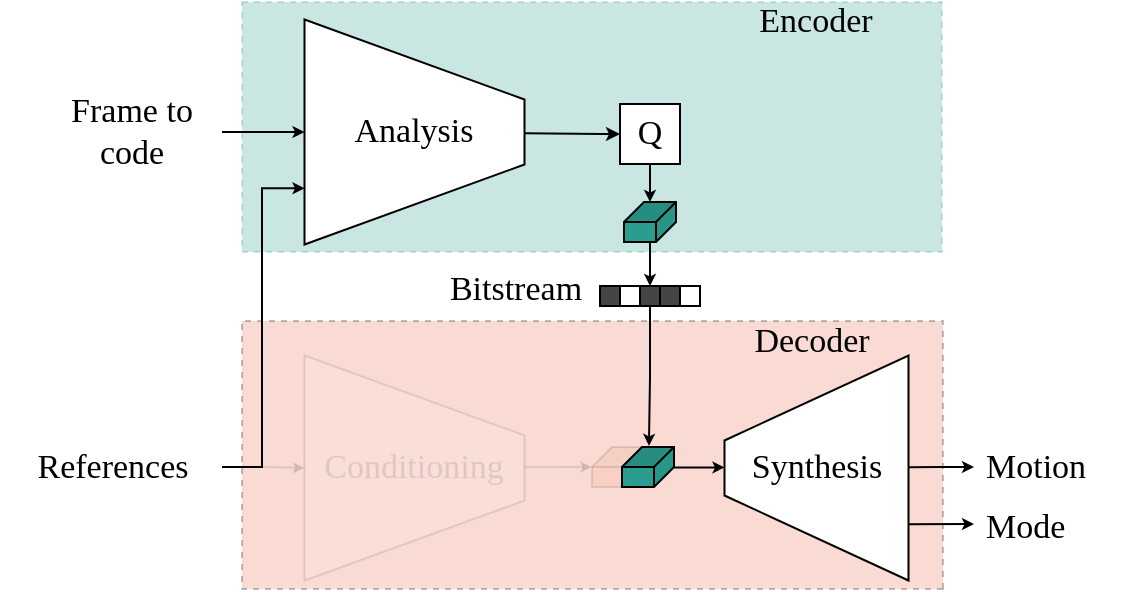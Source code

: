 <mxfile version="15.6.8" type="device"><diagram id="x5nyCVbzvxj87RiHNM_N" name="Page-1"><mxGraphModel dx="1426" dy="1835" grid="1" gridSize="10" guides="1" tooltips="1" connect="1" arrows="1" fold="1" page="1" pageScale="1" pageWidth="827" pageHeight="1169" math="1" shadow="0"><root><mxCell id="0"/><mxCell id="1" parent="0"/><mxCell id="dVJc-ff-XaMUtBizI61V-1" value="" style="rounded=0;whiteSpace=wrap;html=1;fontFamily=Raleway;fontSize=17;strokeWidth=1;dashed=1;opacity=25;perimeterSpacing=0;rotation=-180;strokeColor=default;fillColor=#E76F51;fontStyle=0;fontColor=default;labelBackgroundColor=default;" parent="1" vertex="1"><mxGeometry x="200" y="89.5" width="350.5" height="134" as="geometry"/></mxCell><mxCell id="FuKukY_1CJBOPl5QWAVC-3" value="" style="shape=cube;whiteSpace=wrap;html=1;boundedLbl=1;backgroundOutline=1;darkOpacity=0.05;darkOpacity2=0.1;size=10;direction=south;perimeterSpacing=0;shadow=0;sketch=0;strokeWidth=1;fillColor=#E76F51;fontStyle=0;opacity=10;textOpacity=10;" parent="1" vertex="1"><mxGeometry x="375" y="152.5" width="26" height="20" as="geometry"/></mxCell><mxCell id="FuKukY_1CJBOPl5QWAVC-4" style="edgeStyle=orthogonalEdgeStyle;rounded=0;orthogonalLoop=1;jettySize=auto;html=1;fontSize=21;endSize=3;strokeWidth=1;fontStyle=0;entryX=0;entryY=0;entryDx=10;entryDy=26.0;entryPerimeter=0;opacity=10;textOpacity=10;" parent="1" source="FuKukY_1CJBOPl5QWAVC-5" target="FuKukY_1CJBOPl5QWAVC-3" edge="1"><mxGeometry relative="1" as="geometry"><Array as="points"><mxPoint x="361" y="163"/></Array><mxPoint x="350" y="163" as="targetPoint"/></mxGeometry></mxCell><mxCell id="FuKukY_1CJBOPl5QWAVC-5" value="&lt;span style=&quot;font-size: 17px&quot;&gt;&lt;font style=&quot;font-size: 17px&quot; face=&quot;Raleway&quot;&gt;Conditioning&lt;/font&gt;&lt;/span&gt;" style="shape=trapezoid;perimeter=trapezoidPerimeter;whiteSpace=wrap;html=1;fixedSize=1;rotation=90;horizontal=0;fontSize=17;size=40;strokeWidth=1;fontStyle=0;opacity=10;textOpacity=10;" parent="1" vertex="1"><mxGeometry x="230" y="108" width="112.5" height="110" as="geometry"/></mxCell><mxCell id="dVJc-ff-XaMUtBizI61V-3" value="" style="rounded=0;whiteSpace=wrap;html=1;fontFamily=Raleway;fontSize=17;strokeColor=#2A9D8F;strokeWidth=1;dashed=1;fillColor=#2A9D8F;opacity=25;perimeterSpacing=0;fontStyle=0;fontColor=default;" parent="1" vertex="1"><mxGeometry x="200" y="-70" width="350" height="125" as="geometry"/></mxCell><mxCell id="dVJc-ff-XaMUtBizI61V-5" style="edgeStyle=orthogonalEdgeStyle;rounded=0;orthogonalLoop=1;jettySize=auto;html=1;entryX=0;entryY=0.5;entryDx=0;entryDy=0;fontSize=17;strokeWidth=1;endSize=4;fontStyle=0" parent="1" source="dVJc-ff-XaMUtBizI61V-6" target="dVJc-ff-XaMUtBizI61V-10" edge="1"><mxGeometry relative="1" as="geometry"><Array as="points"><mxPoint x="380" y="-4"/></Array></mxGeometry></mxCell><mxCell id="wRGdmiUi9rNJZTB1oLYi-3" style="edgeStyle=orthogonalEdgeStyle;rounded=0;orthogonalLoop=1;jettySize=auto;html=1;fontFamily=Raleway;exitX=1;exitY=0.5;exitDx=0;exitDy=0;endSize=3;strokeColor=default;labelBackgroundColor=default;fontColor=default;" parent="1" source="dVJc-ff-XaMUtBizI61V-114" target="dVJc-ff-XaMUtBizI61V-6" edge="1"><mxGeometry relative="1" as="geometry"/></mxCell><mxCell id="dVJc-ff-XaMUtBizI61V-6" value="&lt;span style=&quot;font-size: 17px;&quot;&gt;&lt;font style=&quot;font-size: 17px;&quot; face=&quot;Raleway&quot;&gt;Analysis&lt;/font&gt;&lt;/span&gt;" style="shape=trapezoid;perimeter=trapezoidPerimeter;whiteSpace=wrap;html=1;fixedSize=1;rotation=90;horizontal=0;fontSize=17;size=40;strokeWidth=1;fontStyle=0" parent="1" vertex="1"><mxGeometry x="230" y="-60" width="112.5" height="110" as="geometry"/></mxCell><mxCell id="dVJc-ff-XaMUtBizI61V-30" style="edgeStyle=orthogonalEdgeStyle;rounded=0;orthogonalLoop=1;jettySize=auto;html=1;entryX=0;entryY=0.5;entryDx=0;entryDy=0;strokeWidth=1;endSize=3;fontStyle=0;strokeColor=default;labelBackgroundColor=default;fontColor=default;" parent="1" source="dVJc-ff-XaMUtBizI61V-8" edge="1"><mxGeometry relative="1" as="geometry"><Array as="points"><mxPoint x="550" y="163"/></Array><mxPoint x="566" y="162.5" as="targetPoint"/></mxGeometry></mxCell><mxCell id="-Os-trmazJdgMfm5-Dlh-6" style="edgeStyle=orthogonalEdgeStyle;rounded=0;orthogonalLoop=1;jettySize=auto;html=1;exitX=0.25;exitY=1;exitDx=0;exitDy=0;labelBackgroundColor=default;fontSize=17;fontColor=default;endSize=3;strokeColor=default;" parent="1" source="dVJc-ff-XaMUtBizI61V-8" edge="1"><mxGeometry relative="1" as="geometry"><mxPoint x="566" y="191" as="targetPoint"/><Array as="points"><mxPoint x="533" y="191"/><mxPoint x="533" y="191"/></Array></mxGeometry></mxCell><mxCell id="dVJc-ff-XaMUtBizI61V-8" value="&lt;span style=&quot;font-size: 17px&quot;&gt;&lt;font style=&quot;font-size: 17px&quot; face=&quot;Raleway&quot;&gt;Synthesis&lt;/font&gt;&lt;/span&gt;" style="shape=trapezoid;perimeter=trapezoidPerimeter;html=1;fixedSize=1;rotation=90;horizontal=0;fontSize=17;size=42.5;strokeWidth=1;direction=west;labelBackgroundColor=#ffffff;fontStyle=0" parent="1" vertex="1"><mxGeometry x="431" y="117" width="112.5" height="92" as="geometry"/></mxCell><mxCell id="dVJc-ff-XaMUtBizI61V-88" style="edgeStyle=orthogonalEdgeStyle;rounded=0;orthogonalLoop=1;jettySize=auto;html=1;fontSize=21;endSize=3;strokeWidth=1;fontStyle=0" parent="1" source="dVJc-ff-XaMUtBizI61V-10" target="dVJc-ff-XaMUtBizI61V-78" edge="1"><mxGeometry relative="1" as="geometry"><mxPoint x="381" y="-5" as="targetPoint"/><Array as="points"><mxPoint x="391" y="-5"/><mxPoint x="391" y="-5"/></Array></mxGeometry></mxCell><mxCell id="dVJc-ff-XaMUtBizI61V-10" value="Q" style="rounded=0;whiteSpace=wrap;html=1;fontSize=17;fontFamily=Raleway;spacing=0;fontStyle=0;strokeWidth=1;" parent="1" vertex="1"><mxGeometry x="389" y="-19" width="30" height="30" as="geometry"/></mxCell><mxCell id="dVJc-ff-XaMUtBizI61V-11" value="" style="group;fontStyle=0;strokeWidth=1;" parent="1" vertex="1" connectable="0"><mxGeometry x="379" y="72" width="50" height="10" as="geometry"/></mxCell><mxCell id="dVJc-ff-XaMUtBizI61V-12" value="" style="rounded=0;whiteSpace=wrap;html=1;fontSize=17;fillColor=#454545;strokeWidth=1;fontStyle=0" parent="dVJc-ff-XaMUtBizI61V-11" vertex="1"><mxGeometry width="10" height="10" as="geometry"/></mxCell><mxCell id="dVJc-ff-XaMUtBizI61V-13" value="" style="rounded=0;whiteSpace=wrap;html=1;fontSize=17;strokeWidth=1;fontStyle=0" parent="dVJc-ff-XaMUtBizI61V-11" vertex="1"><mxGeometry x="10" width="10" height="10" as="geometry"/></mxCell><mxCell id="dVJc-ff-XaMUtBizI61V-14" value="" style="rounded=0;whiteSpace=wrap;html=1;fontSize=17;fillColor=#454545;strokeWidth=1;fontStyle=0" parent="dVJc-ff-XaMUtBizI61V-11" vertex="1"><mxGeometry x="20" width="10" height="10" as="geometry"/></mxCell><mxCell id="dVJc-ff-XaMUtBizI61V-15" value="" style="rounded=0;whiteSpace=wrap;html=1;fontSize=17;fillColor=#454545;strokeWidth=1;fontStyle=0" parent="dVJc-ff-XaMUtBizI61V-11" vertex="1"><mxGeometry x="30" width="10" height="10" as="geometry"/></mxCell><mxCell id="dVJc-ff-XaMUtBizI61V-16" value="" style="rounded=0;whiteSpace=wrap;html=1;fontSize=17;strokeWidth=1;fontStyle=0" parent="dVJc-ff-XaMUtBizI61V-11" vertex="1"><mxGeometry x="40" width="10" height="10" as="geometry"/></mxCell><mxCell id="dVJc-ff-XaMUtBizI61V-89" style="edgeStyle=orthogonalEdgeStyle;rounded=0;orthogonalLoop=1;jettySize=auto;html=1;entryX=0.5;entryY=0;entryDx=0;entryDy=0;fontSize=21;endSize=3;strokeWidth=1;fontStyle=0" parent="1" source="dVJc-ff-XaMUtBizI61V-78" target="dVJc-ff-XaMUtBizI61V-14" edge="1"><mxGeometry relative="1" as="geometry"/></mxCell><mxCell id="dVJc-ff-XaMUtBizI61V-78" value="" style="shape=cube;whiteSpace=wrap;html=1;boundedLbl=1;backgroundOutline=1;darkOpacity=0.05;darkOpacity2=0.1;size=10;direction=south;perimeterSpacing=0;shadow=0;sketch=0;strokeWidth=1;fillColor=#2A9D8F;fontStyle=0" parent="1" vertex="1"><mxGeometry x="391" y="30" width="26" height="20" as="geometry"/></mxCell><mxCell id="dVJc-ff-XaMUtBizI61V-92" style="edgeStyle=orthogonalEdgeStyle;rounded=0;orthogonalLoop=1;jettySize=auto;html=1;fontSize=21;endSize=3;strokeWidth=1;fontStyle=0" parent="1" source="dVJc-ff-XaMUtBizI61V-90" target="dVJc-ff-XaMUtBizI61V-8" edge="1"><mxGeometry relative="1" as="geometry"><Array as="points"><mxPoint x="436" y="163"/><mxPoint x="436" y="163"/></Array></mxGeometry></mxCell><mxCell id="dVJc-ff-XaMUtBizI61V-90" value="" style="shape=cube;whiteSpace=wrap;html=1;boundedLbl=1;backgroundOutline=1;darkOpacity=0.05;darkOpacity2=0.1;size=10;direction=south;perimeterSpacing=0;shadow=0;sketch=0;strokeWidth=1;fillColor=#2A9D8F;fontStyle=0" parent="1" vertex="1"><mxGeometry x="390" y="152.5" width="26" height="20" as="geometry"/></mxCell><mxCell id="dVJc-ff-XaMUtBizI61V-91" style="edgeStyle=orthogonalEdgeStyle;rounded=0;orthogonalLoop=1;jettySize=auto;html=1;entryX=-0.027;entryY=0.482;entryDx=0;entryDy=0;entryPerimeter=0;fontSize=21;endSize=3;strokeWidth=1;fontStyle=0" parent="1" source="dVJc-ff-XaMUtBizI61V-14" target="dVJc-ff-XaMUtBizI61V-90" edge="1"><mxGeometry relative="1" as="geometry"/></mxCell><mxCell id="dVJc-ff-XaMUtBizI61V-114" value="Frame to code" style="text;html=1;strokeColor=none;fillColor=none;align=center;verticalAlign=middle;whiteSpace=wrap;rounded=0;fontFamily=Raleway;fontSize=17;fontStyle=0;strokeWidth=1;direction=east;fontColor=default;" parent="1" vertex="1"><mxGeometry x="100" y="-15" width="90" height="20" as="geometry"/></mxCell><mxCell id="FuKukY_1CJBOPl5QWAVC-7" style="edgeStyle=orthogonalEdgeStyle;rounded=0;orthogonalLoop=1;jettySize=auto;html=1;entryX=0.5;entryY=1;entryDx=0;entryDy=0;endSize=3;strokeWidth=1;fontStyle=0;opacity=10;textOpacity=10;" parent="1" source="FuKukY_1CJBOPl5QWAVC-6" target="FuKukY_1CJBOPl5QWAVC-5" edge="1"><mxGeometry relative="1" as="geometry"/></mxCell><mxCell id="80aB3l5eEtsMlgRS_nt9-2" style="edgeStyle=orthogonalEdgeStyle;rounded=0;orthogonalLoop=1;jettySize=auto;html=1;entryX=0.75;entryY=1;entryDx=0;entryDy=0;strokeWidth=1;exitX=1;exitY=0.5;exitDx=0;exitDy=0;endSize=3;strokeColor=default;labelBackgroundColor=default;fontColor=default;" parent="1" source="FuKukY_1CJBOPl5QWAVC-6" target="dVJc-ff-XaMUtBizI61V-6" edge="1"><mxGeometry relative="1" as="geometry"><Array as="points"><mxPoint x="210" y="162"/><mxPoint x="210" y="23"/></Array></mxGeometry></mxCell><mxCell id="FuKukY_1CJBOPl5QWAVC-6" value="References" style="text;html=1;strokeColor=none;fillColor=none;align=center;verticalAlign=middle;whiteSpace=wrap;rounded=0;fontFamily=Raleway;fontSize=17;strokeWidth=1;fontStyle=0" parent="1" vertex="1"><mxGeometry x="79.5" y="152.5" width="110.5" height="20" as="geometry"/></mxCell><mxCell id="80aB3l5eEtsMlgRS_nt9-1" value="&lt;font style=&quot;font-size: 17px&quot; face=&quot;Raleway&quot;&gt;Motion &lt;br&gt;&lt;/font&gt;" style="text;html=1;strokeColor=none;fillColor=none;align=left;verticalAlign=middle;whiteSpace=wrap;rounded=0;labelBackgroundColor=none;fontSize=21;opacity=25;fontStyle=0;strokeWidth=1;fontColor=default;" parent="1" vertex="1"><mxGeometry x="570.25" y="147.5" width="80" height="25" as="geometry"/></mxCell><mxCell id="-Os-trmazJdgMfm5-Dlh-7" value="&lt;font style=&quot;font-size: 17px&quot; face=&quot;Raleway&quot;&gt;Mode&lt;br&gt;&lt;/font&gt;" style="text;html=1;strokeColor=none;fillColor=none;align=left;verticalAlign=middle;whiteSpace=wrap;rounded=0;labelBackgroundColor=none;fontSize=21;opacity=25;fontStyle=0;strokeWidth=1;fontColor=default;" parent="1" vertex="1"><mxGeometry x="570.25" y="177.5" width="60" height="25" as="geometry"/></mxCell><mxCell id="l6698L95F4J_eY8w-VEJ-1" value="Encoder" style="text;html=1;strokeColor=none;fillColor=none;align=center;verticalAlign=middle;whiteSpace=wrap;rounded=0;fontFamily=Raleway;fontSize=17;fontStyle=0;strokeWidth=1;direction=east;fontColor=default;" parent="1" vertex="1"><mxGeometry x="442.25" y="-70" width="90" height="20" as="geometry"/></mxCell><mxCell id="l6698L95F4J_eY8w-VEJ-2" value="Decoder" style="text;html=1;strokeColor=none;fillColor=none;align=center;verticalAlign=middle;whiteSpace=wrap;rounded=0;fontFamily=Raleway;fontSize=17;fontStyle=0;strokeWidth=1;direction=east;fontColor=default;" parent="1" vertex="1"><mxGeometry x="440" y="89.5" width="90" height="20" as="geometry"/></mxCell><mxCell id="l6698L95F4J_eY8w-VEJ-3" value="Bitstream" style="text;html=1;strokeColor=none;fillColor=none;align=center;verticalAlign=middle;whiteSpace=wrap;rounded=0;fontFamily=Raleway;fontSize=17;fontStyle=0;strokeWidth=1;direction=east;fontColor=default;" parent="1" vertex="1"><mxGeometry x="292" y="64" width="90" height="20" as="geometry"/></mxCell></root></mxGraphModel></diagram></mxfile>